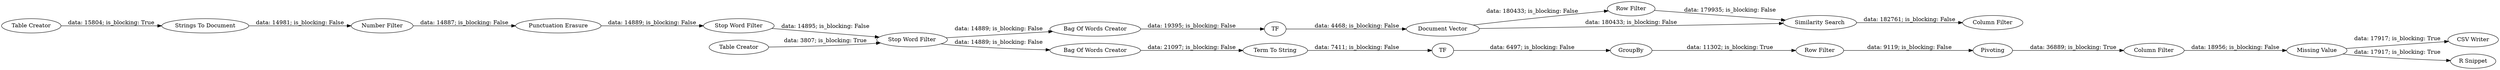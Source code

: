 digraph {
	"-5555601178884063503_332" [label="CSV Writer"]
	"-2429366151861348887_340" [label="Stop Word Filter"]
	"-5555601178884063503_315" [label="Row Filter"]
	"-5555601178884063503_334" [label="Term To String"]
	"-5555601178884063503_325" [label="Missing Value"]
	"-5555601178884063503_335" [label="R Snippet"]
	"-2429366151861348887_336" [label="Punctuation Erasure"]
	"-5555601178884063503_326" [label="Row Filter"]
	"-5555601178884063503_321" [label="Strings To Document"]
	"-5555601178884063503_314" [label="Document Vector"]
	"-5555601178884063503_313" [label="Similarity Search"]
	"-2429366151861348887_337" [label="Stop Word Filter"]
	"-5555601178884063503_328" [label=TF]
	"-5555601178884063503_322" [label="Bag Of Words Creator"]
	"-5555601178884063503_303" [label=Pivoting]
	"-5555601178884063503_307" [label="Column Filter"]
	"-5555601178884063503_323" [label=TF]
	"-5555601178884063503_333" [label=GroupBy]
	"-2429366151861348887_341" [label="Table Creator"]
	"-5555601178884063503_327" [label="Bag Of Words Creator"]
	"-5555601178884063503_347" [label="Table Creator"]
	"-2429366151861348887_356" [label="Number Filter"]
	"-5555601178884063503_316" [label="Column Filter"]
	"-5555601178884063503_325" -> "-5555601178884063503_332" [label="data: 17917; is_blocking: True"]
	"-2429366151861348887_337" -> "-2429366151861348887_340" [label="data: 14895; is_blocking: False"]
	"-5555601178884063503_347" -> "-5555601178884063503_321" [label="data: 15804; is_blocking: True"]
	"-5555601178884063503_307" -> "-5555601178884063503_325" [label="data: 18956; is_blocking: False"]
	"-5555601178884063503_334" -> "-5555601178884063503_328" [label="data: 7411; is_blocking: False"]
	"-2429366151861348887_341" -> "-2429366151861348887_340" [label="data: 3807; is_blocking: True"]
	"-5555601178884063503_327" -> "-5555601178884063503_334" [label="data: 21097; is_blocking: False"]
	"-5555601178884063503_326" -> "-5555601178884063503_303" [label="data: 9119; is_blocking: False"]
	"-5555601178884063503_322" -> "-5555601178884063503_323" [label="data: 19395; is_blocking: False"]
	"-5555601178884063503_315" -> "-5555601178884063503_313" [label="data: 179935; is_blocking: False"]
	"-5555601178884063503_314" -> "-5555601178884063503_313" [label="data: 180433; is_blocking: False"]
	"-5555601178884063503_321" -> "-2429366151861348887_356" [label="data: 14981; is_blocking: False"]
	"-5555601178884063503_328" -> "-5555601178884063503_333" [label="data: 6497; is_blocking: False"]
	"-5555601178884063503_314" -> "-5555601178884063503_315" [label="data: 180433; is_blocking: False"]
	"-2429366151861348887_340" -> "-5555601178884063503_327" [label="data: 14889; is_blocking: False"]
	"-2429366151861348887_340" -> "-5555601178884063503_322" [label="data: 14889; is_blocking: False"]
	"-5555601178884063503_333" -> "-5555601178884063503_326" [label="data: 11302; is_blocking: True"]
	"-5555601178884063503_325" -> "-5555601178884063503_335" [label="data: 17917; is_blocking: True"]
	"-2429366151861348887_356" -> "-2429366151861348887_336" [label="data: 14887; is_blocking: False"]
	"-5555601178884063503_313" -> "-5555601178884063503_316" [label="data: 182761; is_blocking: False"]
	"-5555601178884063503_323" -> "-5555601178884063503_314" [label="data: 4468; is_blocking: False"]
	"-2429366151861348887_336" -> "-2429366151861348887_337" [label="data: 14889; is_blocking: False"]
	"-5555601178884063503_303" -> "-5555601178884063503_307" [label="data: 36889; is_blocking: True"]
	rankdir=LR
}
